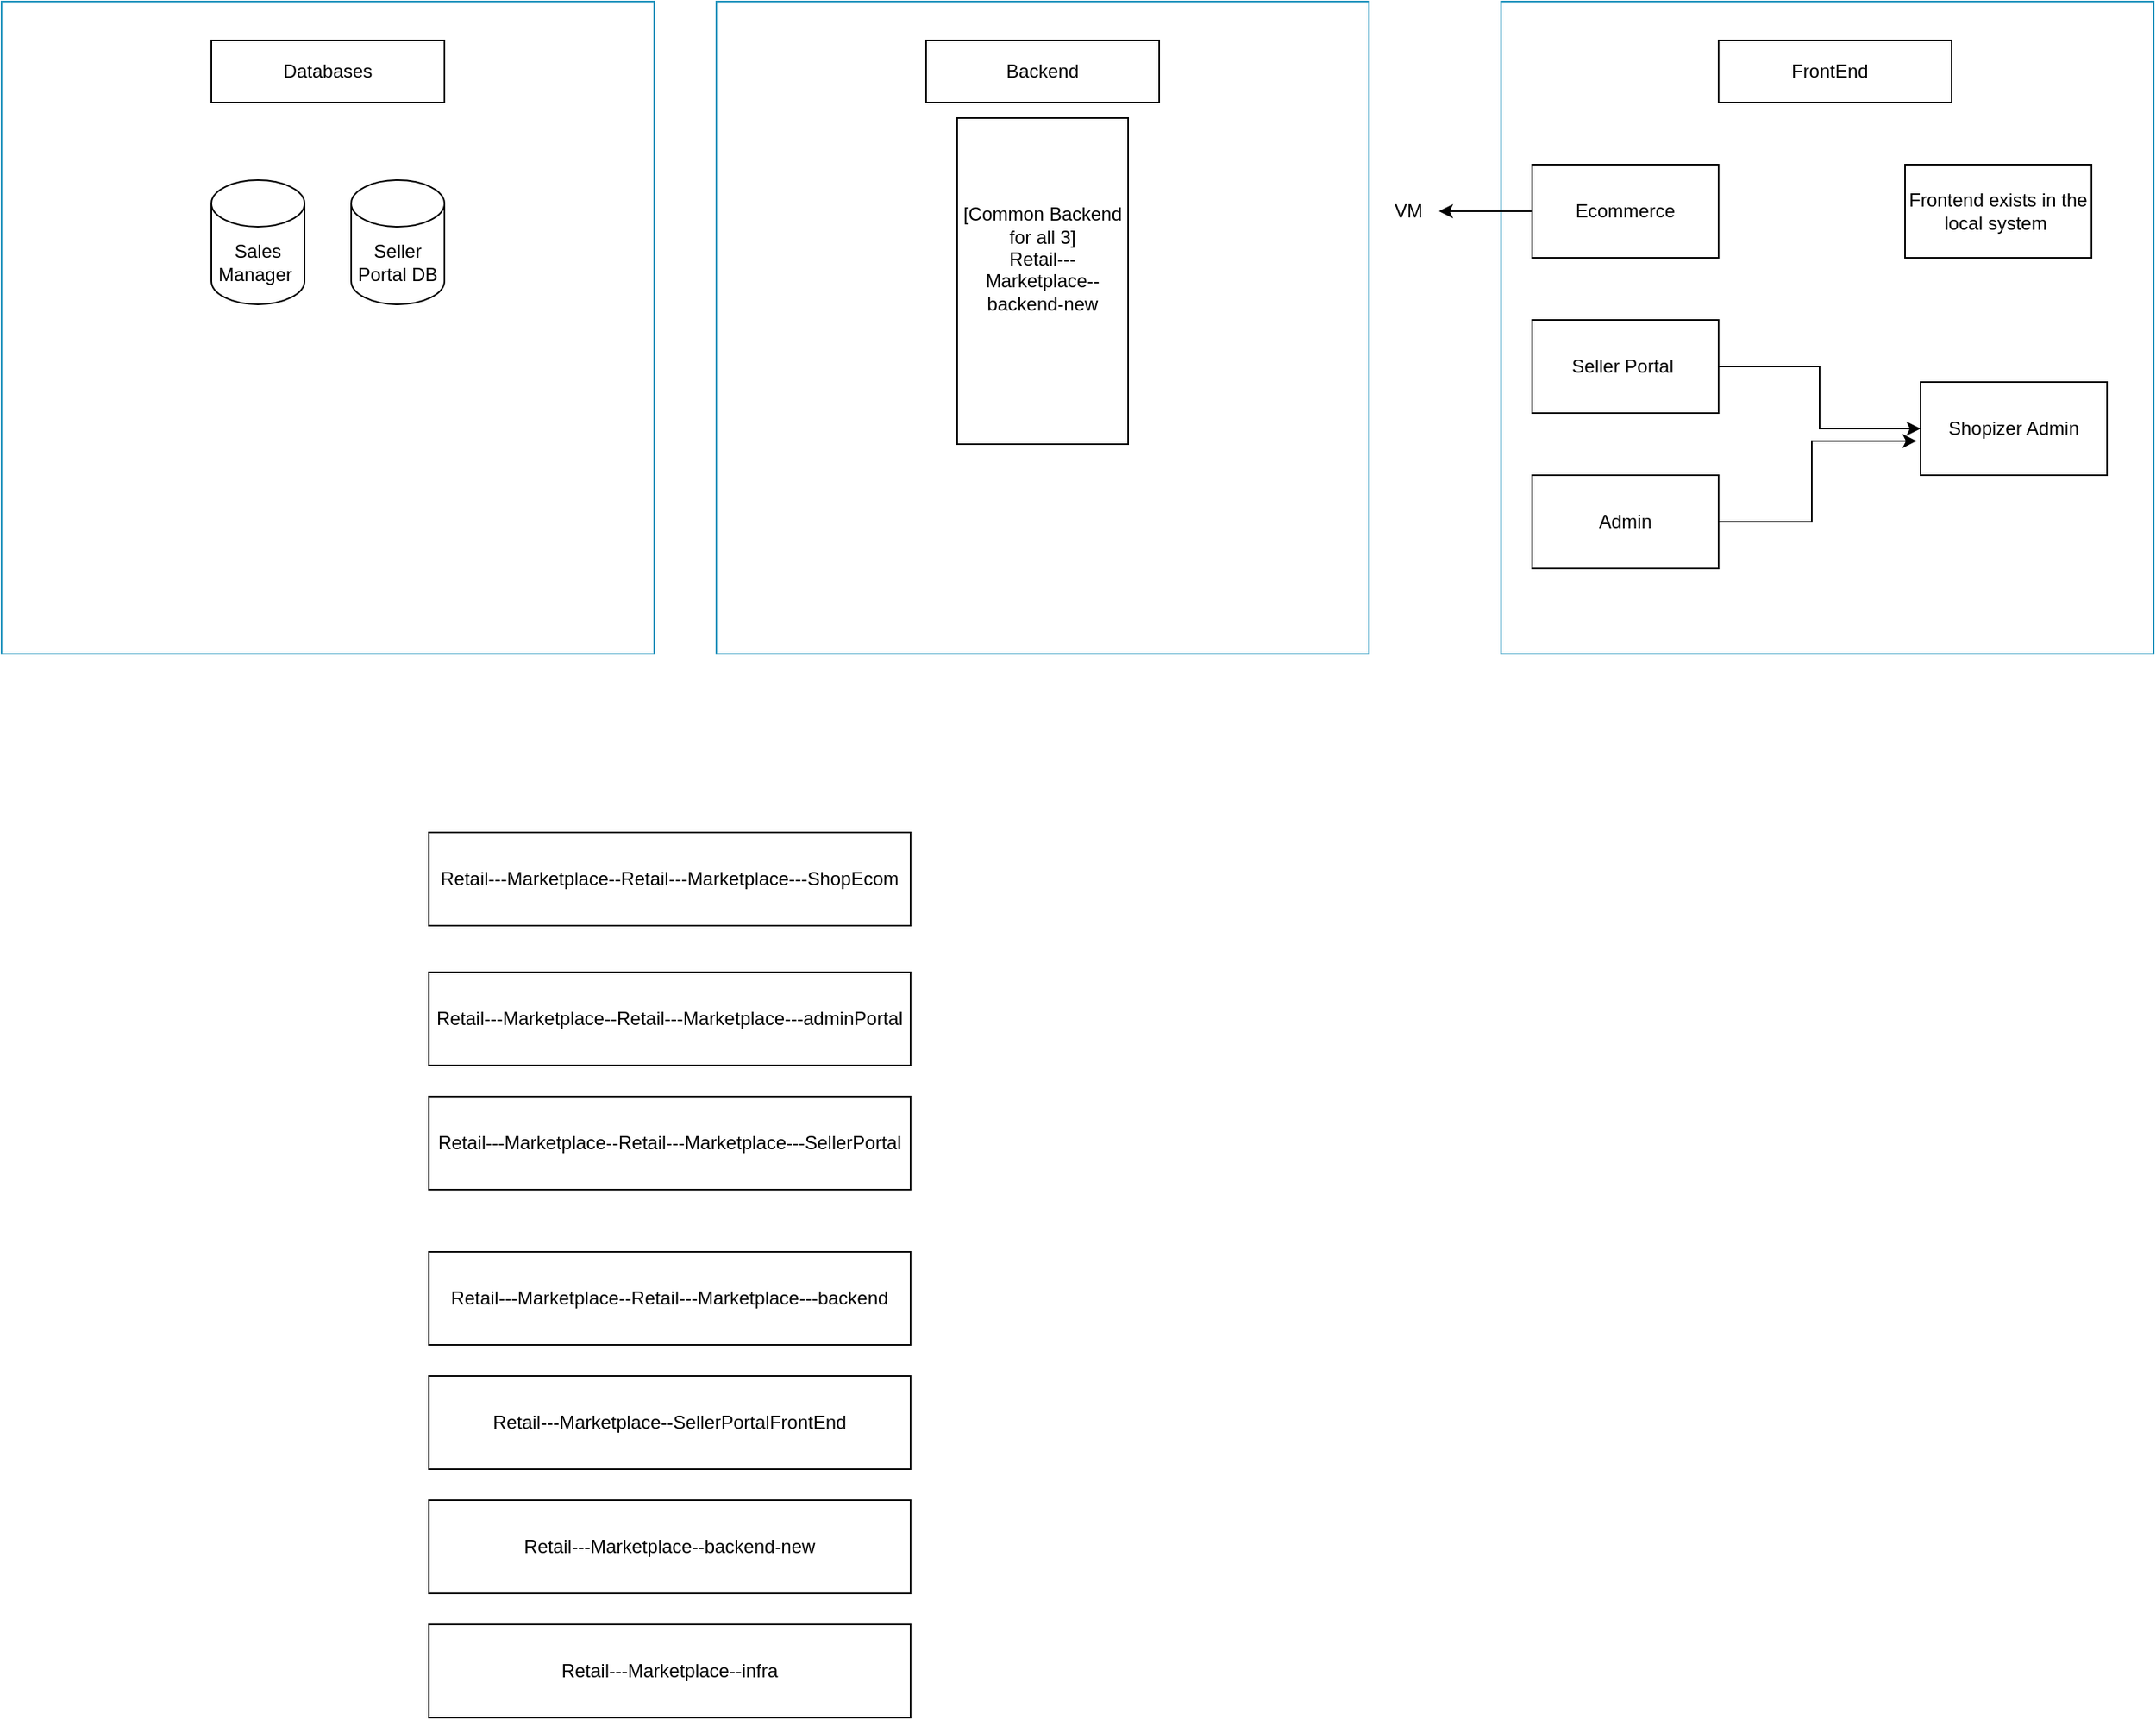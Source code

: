 <mxfile version="20.4.1" type="github">
  <diagram id="HNbb-afe_FEIU-F9-s1I" name="Page-1">
    <mxGraphModel dx="2167" dy="750" grid="1" gridSize="10" guides="1" tooltips="1" connect="1" arrows="1" fold="1" page="1" pageScale="1" pageWidth="827" pageHeight="1169" math="0" shadow="0">
      <root>
        <mxCell id="0" />
        <mxCell id="1" parent="0" />
        <mxCell id="ojXyrcIZll84Pq-sgRtO-39" value="" style="aspect=fixed;strokeColor=#2093BD;" vertex="1" parent="1">
          <mxGeometry x="-55" y="75" width="420" height="420" as="geometry" />
        </mxCell>
        <mxCell id="ojXyrcIZll84Pq-sgRtO-38" value="" style="aspect=fixed;strokeColor=#2093BD;" vertex="1" parent="1">
          <mxGeometry x="910" y="75" width="420" height="420" as="geometry" />
        </mxCell>
        <mxCell id="ojXyrcIZll84Pq-sgRtO-37" value="" style="aspect=fixed;strokeColor=#2093BD;" vertex="1" parent="1">
          <mxGeometry x="405" y="75" width="420" height="420" as="geometry" />
        </mxCell>
        <mxCell id="ojXyrcIZll84Pq-sgRtO-1" value="Sales Manager&amp;nbsp;" style="shape=cylinder3;whiteSpace=wrap;html=1;boundedLbl=1;backgroundOutline=1;size=15;" vertex="1" parent="1">
          <mxGeometry x="80" y="190" width="60" height="80" as="geometry" />
        </mxCell>
        <mxCell id="ojXyrcIZll84Pq-sgRtO-2" value="Seller Portal DB" style="shape=cylinder3;whiteSpace=wrap;html=1;boundedLbl=1;backgroundOutline=1;size=15;" vertex="1" parent="1">
          <mxGeometry x="170" y="190" width="60" height="80" as="geometry" />
        </mxCell>
        <mxCell id="ojXyrcIZll84Pq-sgRtO-3" value="Databases&lt;span style=&quot;color: rgba(0, 0, 0, 0); font-family: monospace; font-size: 0px; text-align: start;&quot;&gt;%3CmxGraphModel%3E%3Croot%3E%3CmxCell%20id%3D%220%22%2F%3E%3CmxCell%20id%3D%221%22%20parent%3D%220%22%2F%3E%3CmxCell%20id%3D%222%22%20value%3D%22FrontEnd%20Projects%26amp%3Bnbsp%3B%22%20style%3D%22whiteSpace%3Dwrap%3Bhtml%3D1%3B%22%20vertex%3D%221%22%20parent%3D%221%22%3E%3CmxGeometry%20x%3D%22120%22%20y%3D%22330%22%20width%3D%22150%22%20height%3D%2240%22%20as%3D%22geometry%22%2F%3E%3C%2FmxCell%3E%3C%2Froot%3E%3C%2FmxGraphModel%3E&lt;/span&gt;" style="whiteSpace=wrap;html=1;" vertex="1" parent="1">
          <mxGeometry x="80" y="100" width="150" height="40" as="geometry" />
        </mxCell>
        <mxCell id="ojXyrcIZll84Pq-sgRtO-4" value="FrontEnd&amp;nbsp;&amp;nbsp;" style="whiteSpace=wrap;html=1;" vertex="1" parent="1">
          <mxGeometry x="1050" y="100" width="150" height="40" as="geometry" />
        </mxCell>
        <mxCell id="ojXyrcIZll84Pq-sgRtO-5" value="Backend" style="whiteSpace=wrap;html=1;" vertex="1" parent="1">
          <mxGeometry x="540" y="100" width="150" height="40" as="geometry" />
        </mxCell>
        <mxCell id="ojXyrcIZll84Pq-sgRtO-46" style="edgeStyle=orthogonalEdgeStyle;rounded=0;orthogonalLoop=1;jettySize=auto;html=1;fontFamily=Helvetica;fontSize=12;fontColor=default;" edge="1" parent="1" source="ojXyrcIZll84Pq-sgRtO-6">
          <mxGeometry relative="1" as="geometry">
            <mxPoint x="870" y="210" as="targetPoint" />
          </mxGeometry>
        </mxCell>
        <mxCell id="ojXyrcIZll84Pq-sgRtO-6" value="Ecommerce" style="whiteSpace=wrap;html=1;" vertex="1" parent="1">
          <mxGeometry x="930" y="180" width="120" height="60" as="geometry" />
        </mxCell>
        <mxCell id="ojXyrcIZll84Pq-sgRtO-33" style="edgeStyle=orthogonalEdgeStyle;rounded=0;orthogonalLoop=1;jettySize=auto;html=1;entryX=0;entryY=0.5;entryDx=0;entryDy=0;" edge="1" parent="1" source="ojXyrcIZll84Pq-sgRtO-7" target="ojXyrcIZll84Pq-sgRtO-32">
          <mxGeometry relative="1" as="geometry" />
        </mxCell>
        <mxCell id="ojXyrcIZll84Pq-sgRtO-7" value="Seller Portal&amp;nbsp;" style="whiteSpace=wrap;html=1;" vertex="1" parent="1">
          <mxGeometry x="930" y="280" width="120" height="60" as="geometry" />
        </mxCell>
        <mxCell id="ojXyrcIZll84Pq-sgRtO-20" value="Retail---Marketplace--Retail---Marketplace---ShopEcom" style="whiteSpace=wrap;html=1;" vertex="1" parent="1">
          <mxGeometry x="220" y="610" width="310" height="60" as="geometry" />
        </mxCell>
        <mxCell id="ojXyrcIZll84Pq-sgRtO-24" value="Retail---Marketplace--Retail---Marketplace---adminPortal" style="whiteSpace=wrap;html=1;" vertex="1" parent="1">
          <mxGeometry x="220" y="700" width="310" height="60" as="geometry" />
        </mxCell>
        <mxCell id="ojXyrcIZll84Pq-sgRtO-25" value="Retail---Marketplace--Retail---Marketplace---SellerPortal" style="whiteSpace=wrap;html=1;" vertex="1" parent="1">
          <mxGeometry x="220" y="780" width="310" height="60" as="geometry" />
        </mxCell>
        <mxCell id="ojXyrcIZll84Pq-sgRtO-26" value="Retail---Marketplace--Retail---Marketplace---backend&lt;span style=&quot;color: rgba(0, 0, 0, 0); font-family: monospace; font-size: 0px; text-align: start;&quot;&gt;%3CmxGraphModel%3E%3Croot%3E%3CmxCell%20id%3D%220%22%2F%3E%3CmxCell%20id%3D%221%22%20parent%3D%220%22%2F%3E%3CmxCell%20id%3D%222%22%20value%3D%22Retail---Marketplace--Retail---Marketplace---SellerPortal%22%20style%3D%22whiteSpace%3Dwrap%3Bhtml%3D1%3B%22%20vertex%3D%221%22%20parent%3D%221%22%3E%3CmxGeometry%20x%3D%22220%22%20y%3D%22780%22%20width%3D%22310%22%20height%3D%2260%22%20as%3D%22geometry%22%2F%3E%3C%2FmxCell%3E%3C%2Froot%3E%3C%2FmxGraphModel%3E&lt;/span&gt;" style="whiteSpace=wrap;html=1;" vertex="1" parent="1">
          <mxGeometry x="220" y="880" width="310" height="60" as="geometry" />
        </mxCell>
        <mxCell id="ojXyrcIZll84Pq-sgRtO-27" value="Retail---Marketplace--SellerPortalFrontEnd&lt;span style=&quot;color: rgba(0, 0, 0, 0); font-family: monospace; font-size: 0px; text-align: start;&quot;&gt;%3CmxGraphModel%3E%3Croot%3E%3CmxCell%20id%3D%220%22%2F%3E%3CmxCell%20id%3D%221%22%20parent%3D%220%22%2F%3E%3CmxCell%20id%3D%222%22%20value%3D%22Retail---Marketplace--Retail---Marketplace---SellerPortal%22%20style%3D%22whiteSpace%3Dwrap%3Bhtml%3D1%3B%22%20vertex%3D%221%22%20parent%3D%221%22%3E%3CmxGeometry%20x%3D%22220%22%20y%3D%22780%22%20width%3D%22310%22%20height%3D%2260%22%20as%3D%22geometry%22%2F%3E%3C%2FmxCell%3E%3C%2Froot%3E%3C%2FmxGraphModel%3E&lt;/span&gt;" style="whiteSpace=wrap;html=1;" vertex="1" parent="1">
          <mxGeometry x="220" y="960" width="310" height="60" as="geometry" />
        </mxCell>
        <mxCell id="ojXyrcIZll84Pq-sgRtO-28" value="Retail---Marketplace--backend-new&lt;span style=&quot;color: rgba(0, 0, 0, 0); font-family: monospace; font-size: 0px; text-align: start;&quot;&gt;%3CmxGraphModel%3E%3Croot%3E%3CmxCell%20id%3D%220%22%2F%3E%3CmxCell%20id%3D%221%22%20parent%3D%220%22%2F%3E%3CmxCell%20id%3D%222%22%20value%3D%22Retail---Marketplace--Retail---Marketplace---SellerPortal%22%20style%3D%22whiteSpace%3Dwrap%3Bhtml%3D1%3B%22%20vertex%3D%221%22%20parent%3D%221%22%3E%3CmxGeometry%20x%3D%22220%22%20y%3D%22780%22%20width%3D%22310%22%20height%3D%2260%22%20as%3D%22geometry%22%2F%3E%3C%2FmxCell%3E%3C%2Froot%3E%3C%2FmxGraphModel%3E&lt;/span&gt;" style="whiteSpace=wrap;html=1;" vertex="1" parent="1">
          <mxGeometry x="220" y="1040" width="310" height="60" as="geometry" />
        </mxCell>
        <mxCell id="ojXyrcIZll84Pq-sgRtO-29" value="Retail---Marketplace--infra&lt;span style=&quot;color: rgba(0, 0, 0, 0); font-family: monospace; font-size: 0px; text-align: start;&quot;&gt;%3CmxGraphModel%3E%3Croot%3E%3CmxCell%20id%3D%220%22%2F%3E%3CmxCell%20id%3D%221%22%20parent%3D%220%22%2F%3E%3CmxCell%20id%3D%222%22%20value%3D%22Retail---Marketplace--Retail---Marketplace---SellerPortal%22%20style%3D%22whiteSpace%3Dwrap%3Bhtml%3D1%3B%22%20vertex%3D%221%22%20parent%3D%221%22%3E%3CmxGeometry%20x%3D%22220%22%20y%3D%22780%22%20width%3D%22310%22%20height%3D%2260%22%20as%3D%22geometry%22%2F%3E%3C%2FmxCell%3E%3C%2Froot%3E%3C%2FmxGraphModel%3E&lt;/span&gt;" style="whiteSpace=wrap;html=1;" vertex="1" parent="1">
          <mxGeometry x="220" y="1120" width="310" height="60" as="geometry" />
        </mxCell>
        <mxCell id="ojXyrcIZll84Pq-sgRtO-34" style="edgeStyle=orthogonalEdgeStyle;rounded=0;orthogonalLoop=1;jettySize=auto;html=1;entryX=-0.021;entryY=0.633;entryDx=0;entryDy=0;entryPerimeter=0;" edge="1" parent="1" source="ojXyrcIZll84Pq-sgRtO-30" target="ojXyrcIZll84Pq-sgRtO-32">
          <mxGeometry relative="1" as="geometry">
            <Array as="points">
              <mxPoint x="1110" y="410" />
              <mxPoint x="1110" y="358" />
            </Array>
          </mxGeometry>
        </mxCell>
        <mxCell id="ojXyrcIZll84Pq-sgRtO-30" value="Admin" style="whiteSpace=wrap;html=1;" vertex="1" parent="1">
          <mxGeometry x="930" y="380" width="120" height="60" as="geometry" />
        </mxCell>
        <mxCell id="ojXyrcIZll84Pq-sgRtO-32" value="Shopizer Admin" style="whiteSpace=wrap;html=1;" vertex="1" parent="1">
          <mxGeometry x="1180" y="320" width="120" height="60" as="geometry" />
        </mxCell>
        <mxCell id="ojXyrcIZll84Pq-sgRtO-35" value="Frontend exists in the local system&amp;nbsp;" style="whiteSpace=wrap;html=1;" vertex="1" parent="1">
          <mxGeometry x="1170" y="180" width="120" height="60" as="geometry" />
        </mxCell>
        <mxCell id="ojXyrcIZll84Pq-sgRtO-36" value="[Common Backend for all 3]&lt;br&gt;Retail---Marketplace--backend-new&lt;br&gt;&lt;span style=&quot;color: rgba(0, 0, 0, 0); font-family: monospace; font-size: 0px; text-align: start;&quot;&gt;Comm%3CmxGraphModel%3E%3Croot%3E%3CmxCell%20id%3D%220%22%2F%3E%3CmxCell%20id%3D%221%22%20parent%3D%220%22%2F%3E%3CmxCell%20id%3D%222%22%20value%3D%22Retail---Marketplace--Retail---Marketplace---SellerPortal%22%20style%3D%22whiteSpace%3Dwrap%3Bhtml%3D1%3B%22%20vertex%3D%221%22%20parent%3D%221%22%3E%3CmxGeometry%20x%3D%22220%22%20y%3D%22780%22%20width%3D%22310%22%20height%3D%2260%22%20as%3D%22geometry%22%2F%3E%3C%2FmxCell%3E%3C%2Froot%3E%3C%2FmxGraphModel%3E&lt;/span&gt;&lt;br&gt;&lt;span style=&quot;color: rgba(0, 0, 0, 0); font-family: monospace; font-size: 0px; text-align: start;&quot;&gt;%3CmxGraphModel%3E%3Croot%3E%3CmxCell%20id%3D%220%22%2F%3E%3CmxCell%20id%3D%221%22%20parent%3D%220%22%2F%3E%3CmxCell%20id%3D%222%22%20value%3D%22Retail---Marketplace--backend-new%26lt%3Bspan%20style%3D%26quot%3Bcolor%3A%20rgba(0%2C%200%2C%200%2C%200)%3B%20font-family%3A%20monospace%3B%20font-size%3A%200px%3B%20text-align%3A%20start%3B%26quot%3B%26gt%3B%253CmxGraphModel%253E%253Croot%253E%253CmxCell%2520id%253D%25220%2522%252F%253E%253CmxCell%2520id%253D%25221%2522%2520parent%253D%25220%2522%252F%253E%253CmxCell%2520id%253D%25222%2522%2520value%253D%2522Retail---Marketplace--Retail---Marketplace---SellerPortal%2522%2520style%253D%2522whiteSpace%253Dwrap%253Bhtml%253D1%253B%2522%2520vertex%253D%25221%2522%2520parent%253D%25221%2522%253E%253CmxGeometry%2520x%253D%2522220%2522%2520y%253D%2522780%2522%2520width%253D%2522310%2522%2520height%253D%252260%2522%2520as%253D%2522geometry%2522%252F%253E%253C%252FmxCell%253E%253C%252Froot%253E%253C%252FmxGraphModel%253E%26lt%3B%2Fspan%26gt%3B%22%20style%3D%22whiteSpace%3Dwrap%3Bhtml%3D1%3B%22%20vertex%3D%221%22%20parent%3D%221%22%3E%3CmxGeometry%20x%3D%22220%22%20y%3D%221040%22%20width%3D%22310%22%20height%3D%2260%22%20as%3D%22geometry%22%2F%3E%3C%2FmxCell%3E%3C%2Froot%3E%3C%2FmxGraphModel%3E&lt;/span&gt;" style="whiteSpace=wrap;html=1;" vertex="1" parent="1">
          <mxGeometry x="560" y="150" width="110" height="210" as="geometry" />
        </mxCell>
        <mxCell id="ojXyrcIZll84Pq-sgRtO-47" value="VM" style="text;html=1;align=center;verticalAlign=middle;resizable=0;points=[];autosize=1;strokeColor=none;fillColor=none;fontSize=12;fontFamily=Helvetica;fontColor=default;" vertex="1" parent="1">
          <mxGeometry x="830" y="195" width="40" height="30" as="geometry" />
        </mxCell>
      </root>
    </mxGraphModel>
  </diagram>
</mxfile>
